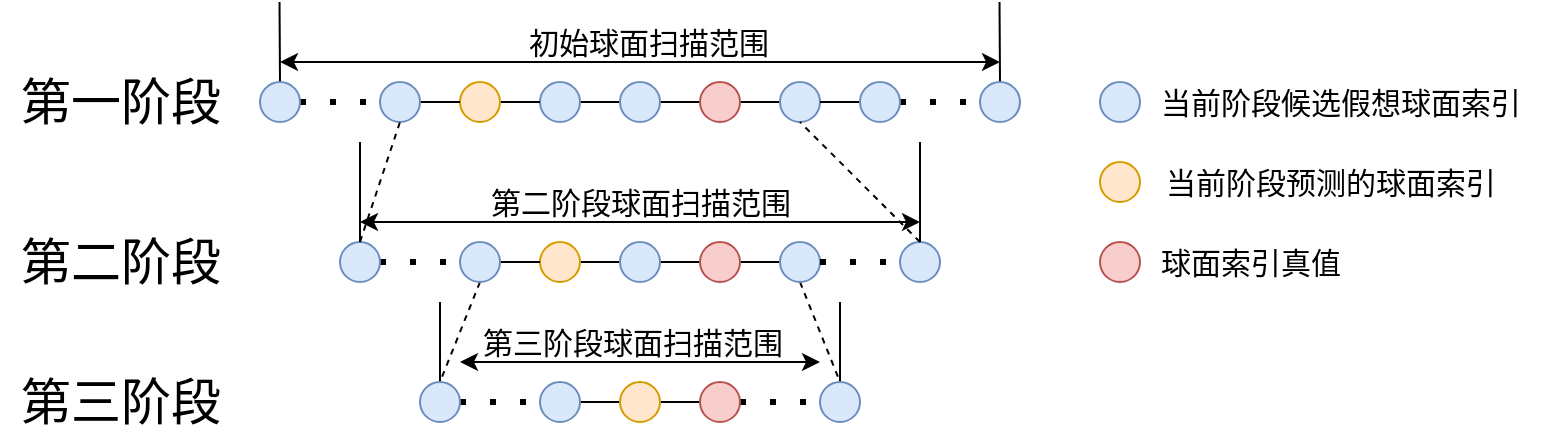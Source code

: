 <mxfile version="26.1.1">
  <diagram name="第 1 页" id="xKw_ferPTLOMs_nH6PUX">
    <mxGraphModel dx="1188" dy="658" grid="1" gridSize="10" guides="1" tooltips="1" connect="1" arrows="1" fold="1" page="1" pageScale="1" pageWidth="1600" pageHeight="900" math="0" shadow="0">
      <root>
        <mxCell id="0" />
        <mxCell id="1" parent="0" />
        <mxCell id="KQHxiMHUttc1xyP1ephu-7" style="edgeStyle=orthogonalEdgeStyle;rounded=0;orthogonalLoop=1;jettySize=auto;html=1;entryX=0;entryY=0.5;entryDx=0;entryDy=0;endArrow=none;startFill=0;" edge="1" parent="1" source="KQHxiMHUttc1xyP1ephu-3" target="KQHxiMHUttc1xyP1ephu-4">
          <mxGeometry relative="1" as="geometry" />
        </mxCell>
        <mxCell id="KQHxiMHUttc1xyP1ephu-3" value="" style="ellipse;whiteSpace=wrap;html=1;aspect=fixed;fillColor=#dae8fc;strokeColor=#6c8ebf;" vertex="1" parent="1">
          <mxGeometry x="350" y="70" width="20" height="20" as="geometry" />
        </mxCell>
        <mxCell id="KQHxiMHUttc1xyP1ephu-9" style="edgeStyle=orthogonalEdgeStyle;shape=connector;rounded=0;orthogonalLoop=1;jettySize=auto;html=1;exitX=1;exitY=0.5;exitDx=0;exitDy=0;entryX=0;entryY=0.5;entryDx=0;entryDy=0;strokeColor=default;align=center;verticalAlign=middle;fontFamily=Helvetica;fontSize=12;fontColor=default;labelBackgroundColor=default;startFill=0;endArrow=none;" edge="1" parent="1" source="KQHxiMHUttc1xyP1ephu-4" target="KQHxiMHUttc1xyP1ephu-8">
          <mxGeometry relative="1" as="geometry" />
        </mxCell>
        <mxCell id="KQHxiMHUttc1xyP1ephu-4" value="" style="ellipse;whiteSpace=wrap;html=1;aspect=fixed;fillColor=#dae8fc;strokeColor=#6c8ebf;" vertex="1" parent="1">
          <mxGeometry x="390" y="70" width="20" height="20" as="geometry" />
        </mxCell>
        <mxCell id="KQHxiMHUttc1xyP1ephu-16" style="edgeStyle=orthogonalEdgeStyle;shape=connector;rounded=0;orthogonalLoop=1;jettySize=auto;html=1;entryX=0;entryY=0.5;entryDx=0;entryDy=0;strokeColor=default;align=center;verticalAlign=middle;fontFamily=Helvetica;fontSize=12;fontColor=default;labelBackgroundColor=default;startFill=0;endArrow=none;" edge="1" parent="1" source="KQHxiMHUttc1xyP1ephu-8" target="KQHxiMHUttc1xyP1ephu-15">
          <mxGeometry relative="1" as="geometry" />
        </mxCell>
        <mxCell id="KQHxiMHUttc1xyP1ephu-8" value="" style="ellipse;whiteSpace=wrap;html=1;aspect=fixed;strokeColor=#b85450;align=center;verticalAlign=middle;fontFamily=Helvetica;fontSize=12;fillColor=#f8cecc;" vertex="1" parent="1">
          <mxGeometry x="430" y="70" width="20" height="20" as="geometry" />
        </mxCell>
        <mxCell id="KQHxiMHUttc1xyP1ephu-11" style="edgeStyle=orthogonalEdgeStyle;shape=connector;rounded=0;orthogonalLoop=1;jettySize=auto;html=1;entryX=0;entryY=0.5;entryDx=0;entryDy=0;strokeColor=default;align=center;verticalAlign=middle;fontFamily=Helvetica;fontSize=12;fontColor=default;labelBackgroundColor=default;startFill=0;endArrow=none;" edge="1" parent="1" source="KQHxiMHUttc1xyP1ephu-10" target="KQHxiMHUttc1xyP1ephu-3">
          <mxGeometry relative="1" as="geometry" />
        </mxCell>
        <mxCell id="KQHxiMHUttc1xyP1ephu-10" value="" style="ellipse;whiteSpace=wrap;html=1;aspect=fixed;fillColor=#ffe6cc;strokeColor=#d79b00;" vertex="1" parent="1">
          <mxGeometry x="310" y="70" width="20" height="20" as="geometry" />
        </mxCell>
        <mxCell id="KQHxiMHUttc1xyP1ephu-14" style="edgeStyle=orthogonalEdgeStyle;shape=connector;rounded=0;orthogonalLoop=1;jettySize=auto;html=1;entryX=0;entryY=0.5;entryDx=0;entryDy=0;strokeColor=default;align=center;verticalAlign=middle;fontFamily=Helvetica;fontSize=12;fontColor=default;labelBackgroundColor=default;startFill=0;endArrow=none;dashed=1;dashPattern=1 4;fontStyle=0;strokeWidth=3;" edge="1" parent="1" source="KQHxiMHUttc1xyP1ephu-13" target="KQHxiMHUttc1xyP1ephu-26">
          <mxGeometry relative="1" as="geometry" />
        </mxCell>
        <mxCell id="KQHxiMHUttc1xyP1ephu-59" style="shape=connector;rounded=0;orthogonalLoop=1;jettySize=auto;html=1;exitX=0.5;exitY=0;exitDx=0;exitDy=0;strokeColor=default;align=center;verticalAlign=middle;fontFamily=Helvetica;fontSize=12;fontColor=default;labelBackgroundColor=default;startFill=0;endArrow=none;" edge="1" parent="1" source="KQHxiMHUttc1xyP1ephu-13">
          <mxGeometry relative="1" as="geometry">
            <mxPoint x="219.759" y="30" as="targetPoint" />
          </mxGeometry>
        </mxCell>
        <mxCell id="KQHxiMHUttc1xyP1ephu-13" value="" style="ellipse;whiteSpace=wrap;html=1;aspect=fixed;fillColor=#dae8fc;strokeColor=#6c8ebf;" vertex="1" parent="1">
          <mxGeometry x="210" y="70" width="20" height="20" as="geometry" />
        </mxCell>
        <mxCell id="KQHxiMHUttc1xyP1ephu-15" value="" style="ellipse;whiteSpace=wrap;html=1;aspect=fixed;strokeColor=#6c8ebf;align=center;verticalAlign=middle;fontFamily=Helvetica;fontSize=12;fontColor=default;fillColor=#dae8fc;" vertex="1" parent="1">
          <mxGeometry x="470" y="70" width="20" height="20" as="geometry" />
        </mxCell>
        <mxCell id="KQHxiMHUttc1xyP1ephu-17" style="edgeStyle=orthogonalEdgeStyle;shape=connector;rounded=0;orthogonalLoop=1;jettySize=auto;html=1;entryX=0;entryY=0.5;entryDx=0;entryDy=0;strokeColor=default;align=center;verticalAlign=middle;fontFamily=Helvetica;fontSize=12;fontColor=default;labelBackgroundColor=default;startFill=0;endArrow=none;exitX=1;exitY=0.5;exitDx=0;exitDy=0;" edge="1" parent="1" source="KQHxiMHUttc1xyP1ephu-15" target="KQHxiMHUttc1xyP1ephu-18">
          <mxGeometry relative="1" as="geometry">
            <mxPoint x="460" y="90" as="sourcePoint" />
            <mxPoint x="480" y="90" as="targetPoint" />
          </mxGeometry>
        </mxCell>
        <mxCell id="KQHxiMHUttc1xyP1ephu-20" style="edgeStyle=orthogonalEdgeStyle;shape=connector;rounded=0;orthogonalLoop=1;jettySize=auto;html=1;exitX=1;exitY=0.5;exitDx=0;exitDy=0;entryX=0;entryY=0.5;entryDx=0;entryDy=0;strokeColor=default;align=center;verticalAlign=middle;fontFamily=Helvetica;fontSize=12;fontColor=default;labelBackgroundColor=default;startFill=0;endArrow=none;dashed=1;dashPattern=1 4;strokeWidth=3;" edge="1" parent="1" source="KQHxiMHUttc1xyP1ephu-18" target="KQHxiMHUttc1xyP1ephu-19">
          <mxGeometry relative="1" as="geometry" />
        </mxCell>
        <mxCell id="KQHxiMHUttc1xyP1ephu-18" value="" style="ellipse;whiteSpace=wrap;html=1;aspect=fixed;strokeColor=#6c8ebf;align=center;verticalAlign=middle;fontFamily=Helvetica;fontSize=12;fontColor=default;fillColor=#dae8fc;" vertex="1" parent="1">
          <mxGeometry x="510" y="70" width="20" height="20" as="geometry" />
        </mxCell>
        <mxCell id="KQHxiMHUttc1xyP1ephu-60" style="shape=connector;rounded=0;orthogonalLoop=1;jettySize=auto;html=1;exitX=0.5;exitY=0;exitDx=0;exitDy=0;strokeColor=default;align=center;verticalAlign=middle;fontFamily=Helvetica;fontSize=12;fontColor=default;labelBackgroundColor=default;startFill=0;endArrow=none;" edge="1" parent="1" source="KQHxiMHUttc1xyP1ephu-19">
          <mxGeometry relative="1" as="geometry">
            <mxPoint x="579.759" y="30" as="targetPoint" />
          </mxGeometry>
        </mxCell>
        <mxCell id="KQHxiMHUttc1xyP1ephu-19" value="" style="ellipse;whiteSpace=wrap;html=1;aspect=fixed;strokeColor=#6c8ebf;align=center;verticalAlign=middle;fontFamily=Helvetica;fontSize=12;fontColor=default;fillColor=#dae8fc;" vertex="1" parent="1">
          <mxGeometry x="570" y="70" width="20" height="20" as="geometry" />
        </mxCell>
        <mxCell id="KQHxiMHUttc1xyP1ephu-24" value="第一阶段" style="text;html=1;align=center;verticalAlign=middle;resizable=0;points=[];autosize=1;strokeColor=none;fillColor=none;fontFamily=Times New Roman;fontSize=25;fontColor=default;" vertex="1" parent="1">
          <mxGeometry x="80" y="60" width="120" height="40" as="geometry" />
        </mxCell>
        <mxCell id="KQHxiMHUttc1xyP1ephu-28" style="edgeStyle=orthogonalEdgeStyle;shape=connector;rounded=0;orthogonalLoop=1;jettySize=auto;html=1;exitX=1;exitY=0.5;exitDx=0;exitDy=0;entryX=0;entryY=0.5;entryDx=0;entryDy=0;strokeColor=default;align=center;verticalAlign=middle;fontFamily=Helvetica;fontSize=12;fontColor=default;labelBackgroundColor=default;startFill=0;endArrow=none;" edge="1" parent="1" source="KQHxiMHUttc1xyP1ephu-26" target="KQHxiMHUttc1xyP1ephu-10">
          <mxGeometry relative="1" as="geometry" />
        </mxCell>
        <mxCell id="KQHxiMHUttc1xyP1ephu-26" value="" style="ellipse;whiteSpace=wrap;html=1;aspect=fixed;fillColor=#dae8fc;strokeColor=#6c8ebf;" vertex="1" parent="1">
          <mxGeometry x="270" y="70" width="20" height="20" as="geometry" />
        </mxCell>
        <mxCell id="KQHxiMHUttc1xyP1ephu-30" value="第二阶段" style="text;html=1;align=center;verticalAlign=middle;resizable=0;points=[];autosize=1;strokeColor=none;fillColor=none;fontFamily=Times New Roman;fontSize=25;fontColor=default;" vertex="1" parent="1">
          <mxGeometry x="80" y="140" width="120" height="40" as="geometry" />
        </mxCell>
        <mxCell id="KQHxiMHUttc1xyP1ephu-31" style="rounded=0;orthogonalLoop=1;jettySize=auto;html=1;entryX=0;entryY=0.5;entryDx=0;entryDy=0;endArrow=none;startFill=0;" edge="1" parent="1" source="KQHxiMHUttc1xyP1ephu-32" target="KQHxiMHUttc1xyP1ephu-34">
          <mxGeometry relative="1" as="geometry" />
        </mxCell>
        <mxCell id="KQHxiMHUttc1xyP1ephu-32" value="" style="ellipse;whiteSpace=wrap;html=1;aspect=fixed;fillColor=#ffe6cc;strokeColor=#d79b00;" vertex="1" parent="1">
          <mxGeometry x="350" y="150" width="20" height="20" as="geometry" />
        </mxCell>
        <mxCell id="KQHxiMHUttc1xyP1ephu-33" style="shape=connector;rounded=0;orthogonalLoop=1;jettySize=auto;html=1;entryX=0;entryY=0.5;entryDx=0;entryDy=0;strokeColor=default;align=center;verticalAlign=middle;fontFamily=Helvetica;fontSize=12;fontColor=default;labelBackgroundColor=default;startFill=0;endArrow=none;" edge="1" parent="1" source="KQHxiMHUttc1xyP1ephu-34" target="KQHxiMHUttc1xyP1ephu-36">
          <mxGeometry relative="1" as="geometry" />
        </mxCell>
        <mxCell id="KQHxiMHUttc1xyP1ephu-34" value="" style="ellipse;whiteSpace=wrap;html=1;aspect=fixed;fillColor=#dae8fc;strokeColor=#6c8ebf;" vertex="1" parent="1">
          <mxGeometry x="390" y="150" width="20" height="20" as="geometry" />
        </mxCell>
        <mxCell id="KQHxiMHUttc1xyP1ephu-35" style="shape=connector;rounded=0;orthogonalLoop=1;jettySize=auto;html=1;entryX=0;entryY=0.5;entryDx=0;entryDy=0;strokeColor=default;align=center;verticalAlign=middle;fontFamily=Helvetica;fontSize=12;fontColor=default;labelBackgroundColor=default;startFill=0;endArrow=none;" edge="1" parent="1" source="KQHxiMHUttc1xyP1ephu-36" target="KQHxiMHUttc1xyP1ephu-41">
          <mxGeometry relative="1" as="geometry" />
        </mxCell>
        <mxCell id="KQHxiMHUttc1xyP1ephu-36" value="" style="ellipse;whiteSpace=wrap;html=1;aspect=fixed;strokeColor=#b85450;align=center;verticalAlign=middle;fontFamily=Helvetica;fontSize=12;fillColor=#f8cecc;" vertex="1" parent="1">
          <mxGeometry x="430" y="150" width="20" height="20" as="geometry" />
        </mxCell>
        <mxCell id="KQHxiMHUttc1xyP1ephu-37" style="shape=connector;rounded=0;orthogonalLoop=1;jettySize=auto;html=1;strokeColor=default;align=center;verticalAlign=middle;fontFamily=Helvetica;fontSize=12;fontColor=default;labelBackgroundColor=default;startFill=0;endArrow=none;exitX=1;exitY=0.5;exitDx=0;exitDy=0;entryX=0;entryY=0.5;entryDx=0;entryDy=0;" edge="1" parent="1" source="KQHxiMHUttc1xyP1ephu-38" target="KQHxiMHUttc1xyP1ephu-32">
          <mxGeometry relative="1" as="geometry">
            <mxPoint x="350" y="180" as="targetPoint" />
          </mxGeometry>
        </mxCell>
        <mxCell id="KQHxiMHUttc1xyP1ephu-78" style="edgeStyle=none;shape=connector;rounded=0;orthogonalLoop=1;jettySize=auto;html=1;exitX=0.5;exitY=1;exitDx=0;exitDy=0;entryX=0.5;entryY=0;entryDx=0;entryDy=0;strokeColor=default;align=center;verticalAlign=middle;fontFamily=Helvetica;fontSize=12;fontColor=default;labelBackgroundColor=default;startFill=0;endArrow=none;dashed=1;" edge="1" parent="1" source="KQHxiMHUttc1xyP1ephu-38" target="KQHxiMHUttc1xyP1ephu-64">
          <mxGeometry relative="1" as="geometry" />
        </mxCell>
        <mxCell id="KQHxiMHUttc1xyP1ephu-38" value="" style="ellipse;whiteSpace=wrap;html=1;aspect=fixed;fillColor=#dae8fc;strokeColor=#6c8ebf;" vertex="1" parent="1">
          <mxGeometry x="310" y="150" width="20" height="20" as="geometry" />
        </mxCell>
        <mxCell id="KQHxiMHUttc1xyP1ephu-79" style="edgeStyle=none;shape=connector;rounded=0;orthogonalLoop=1;jettySize=auto;html=1;exitX=0.5;exitY=1;exitDx=0;exitDy=0;entryX=0.5;entryY=0;entryDx=0;entryDy=0;strokeColor=default;align=center;verticalAlign=middle;fontFamily=Helvetica;fontSize=12;fontColor=default;labelBackgroundColor=default;startFill=0;endArrow=none;dashed=1;" edge="1" parent="1" source="KQHxiMHUttc1xyP1ephu-41" target="KQHxiMHUttc1xyP1ephu-71">
          <mxGeometry relative="1" as="geometry" />
        </mxCell>
        <mxCell id="KQHxiMHUttc1xyP1ephu-41" value="" style="ellipse;whiteSpace=wrap;html=1;aspect=fixed;strokeColor=#6c8ebf;align=center;verticalAlign=middle;fontFamily=Helvetica;fontSize=12;fillColor=#dae8fc;" vertex="1" parent="1">
          <mxGeometry x="470" y="150" width="20" height="20" as="geometry" />
        </mxCell>
        <mxCell id="KQHxiMHUttc1xyP1ephu-42" style="edgeStyle=orthogonalEdgeStyle;shape=connector;rounded=0;orthogonalLoop=1;jettySize=auto;html=1;entryX=0;entryY=0.5;entryDx=0;entryDy=0;strokeColor=default;align=center;verticalAlign=middle;fontFamily=Helvetica;fontSize=12;fontColor=default;labelBackgroundColor=default;startFill=0;endArrow=none;exitX=1;exitY=0.5;exitDx=0;exitDy=0;dashed=1;dashPattern=1 4;strokeWidth=3;" edge="1" parent="1" source="KQHxiMHUttc1xyP1ephu-41" target="KQHxiMHUttc1xyP1ephu-44">
          <mxGeometry relative="1" as="geometry">
            <mxPoint x="460" y="170" as="sourcePoint" />
            <mxPoint x="480" y="170" as="targetPoint" />
          </mxGeometry>
        </mxCell>
        <mxCell id="KQHxiMHUttc1xyP1ephu-44" value="" style="ellipse;whiteSpace=wrap;html=1;aspect=fixed;strokeColor=#6c8ebf;align=center;verticalAlign=middle;fontFamily=Helvetica;fontSize=12;fillColor=#dae8fc;" vertex="1" parent="1">
          <mxGeometry x="530" y="150" width="20" height="20" as="geometry" />
        </mxCell>
        <mxCell id="KQHxiMHUttc1xyP1ephu-46" style="edgeStyle=orthogonalEdgeStyle;shape=connector;rounded=0;orthogonalLoop=1;jettySize=auto;html=1;exitX=1;exitY=0.5;exitDx=0;exitDy=0;entryX=0;entryY=0.5;entryDx=0;entryDy=0;strokeColor=default;align=center;verticalAlign=middle;fontFamily=Helvetica;fontSize=12;fontColor=default;labelBackgroundColor=default;startFill=0;endArrow=none;dashed=1;dashPattern=1 4;strokeWidth=3;" edge="1" parent="1" source="KQHxiMHUttc1xyP1ephu-48" target="KQHxiMHUttc1xyP1ephu-38">
          <mxGeometry relative="1" as="geometry">
            <mxPoint x="290" y="160" as="sourcePoint" />
          </mxGeometry>
        </mxCell>
        <mxCell id="KQHxiMHUttc1xyP1ephu-48" value="" style="ellipse;whiteSpace=wrap;html=1;aspect=fixed;fillColor=#dae8fc;strokeColor=#6c8ebf;" vertex="1" parent="1">
          <mxGeometry x="250" y="150" width="20" height="20" as="geometry" />
        </mxCell>
        <mxCell id="KQHxiMHUttc1xyP1ephu-53" value="" style="endArrow=none;dashed=1;html=1;strokeWidth=1;rounded=0;strokeColor=default;align=center;verticalAlign=middle;fontFamily=Helvetica;fontSize=12;fontColor=default;labelBackgroundColor=default;entryX=0.5;entryY=1;entryDx=0;entryDy=0;exitX=0.5;exitY=0;exitDx=0;exitDy=0;" edge="1" parent="1" source="KQHxiMHUttc1xyP1ephu-48" target="KQHxiMHUttc1xyP1ephu-26">
          <mxGeometry width="50" height="50" relative="1" as="geometry">
            <mxPoint x="230" y="180" as="sourcePoint" />
            <mxPoint x="260" y="100" as="targetPoint" />
          </mxGeometry>
        </mxCell>
        <mxCell id="KQHxiMHUttc1xyP1ephu-54" value="" style="endArrow=none;dashed=1;html=1;strokeWidth=1;rounded=0;strokeColor=default;align=center;verticalAlign=middle;fontFamily=Helvetica;fontSize=12;fontColor=default;labelBackgroundColor=default;entryX=0.5;entryY=1;entryDx=0;entryDy=0;exitX=0.5;exitY=0;exitDx=0;exitDy=0;" edge="1" parent="1" source="KQHxiMHUttc1xyP1ephu-44" target="KQHxiMHUttc1xyP1ephu-15">
          <mxGeometry width="50" height="50" relative="1" as="geometry">
            <mxPoint x="490" y="216" as="sourcePoint" />
            <mxPoint x="510" y="90" as="targetPoint" />
          </mxGeometry>
        </mxCell>
        <mxCell id="KQHxiMHUttc1xyP1ephu-55" value="" style="endArrow=classic;startArrow=classic;html=1;rounded=0;strokeColor=default;align=center;verticalAlign=middle;fontFamily=Helvetica;fontSize=12;fontColor=default;labelBackgroundColor=default;" edge="1" parent="1">
          <mxGeometry width="50" height="50" relative="1" as="geometry">
            <mxPoint x="260" y="140" as="sourcePoint" />
            <mxPoint x="540" y="140" as="targetPoint" />
          </mxGeometry>
        </mxCell>
        <mxCell id="KQHxiMHUttc1xyP1ephu-56" value="第二阶段球面扫描范围" style="edgeLabel;html=1;align=center;verticalAlign=middle;resizable=0;points=[];strokeColor=#6c8ebf;fontFamily=Times New Roman;fontSize=15;fontColor=default;fillColor=#dae8fc;labelBackgroundColor=none;" vertex="1" connectable="0" parent="KQHxiMHUttc1xyP1ephu-55">
          <mxGeometry x="0.087" y="3" relative="1" as="geometry">
            <mxPoint x="-12" y="-7" as="offset" />
          </mxGeometry>
        </mxCell>
        <mxCell id="KQHxiMHUttc1xyP1ephu-57" value="" style="endArrow=none;html=1;rounded=0;strokeColor=default;align=center;verticalAlign=middle;fontFamily=Helvetica;fontSize=12;fontColor=default;labelBackgroundColor=default;exitX=0.5;exitY=0;exitDx=0;exitDy=0;" edge="1" parent="1" source="KQHxiMHUttc1xyP1ephu-48">
          <mxGeometry width="50" height="50" relative="1" as="geometry">
            <mxPoint x="190" y="150" as="sourcePoint" />
            <mxPoint x="260" y="100" as="targetPoint" />
          </mxGeometry>
        </mxCell>
        <mxCell id="KQHxiMHUttc1xyP1ephu-58" value="" style="endArrow=none;html=1;rounded=0;strokeColor=default;align=center;verticalAlign=middle;fontFamily=Helvetica;fontSize=12;fontColor=default;labelBackgroundColor=default;exitX=0.5;exitY=0;exitDx=0;exitDy=0;" edge="1" parent="1" source="KQHxiMHUttc1xyP1ephu-44">
          <mxGeometry width="50" height="50" relative="1" as="geometry">
            <mxPoint x="540" y="150" as="sourcePoint" />
            <mxPoint x="540" y="100" as="targetPoint" />
          </mxGeometry>
        </mxCell>
        <mxCell id="KQHxiMHUttc1xyP1ephu-61" value="" style="endArrow=classic;startArrow=classic;html=1;rounded=0;strokeColor=default;align=center;verticalAlign=middle;fontFamily=Helvetica;fontSize=12;fontColor=default;labelBackgroundColor=default;" edge="1" parent="1">
          <mxGeometry width="50" height="50" relative="1" as="geometry">
            <mxPoint x="220" y="60" as="sourcePoint" />
            <mxPoint x="580" y="60" as="targetPoint" />
          </mxGeometry>
        </mxCell>
        <mxCell id="KQHxiMHUttc1xyP1ephu-62" value="初始球面扫描范围" style="edgeLabel;html=1;align=center;verticalAlign=middle;resizable=0;points=[];strokeColor=#6c8ebf;fontFamily=Times New Roman;fontSize=15;fontColor=default;fillColor=#dae8fc;labelBackgroundColor=none;" vertex="1" connectable="0" parent="KQHxiMHUttc1xyP1ephu-61">
          <mxGeometry x="0.087" y="3" relative="1" as="geometry">
            <mxPoint x="-12" y="-7" as="offset" />
          </mxGeometry>
        </mxCell>
        <mxCell id="KQHxiMHUttc1xyP1ephu-67" style="edgeStyle=none;shape=connector;rounded=0;orthogonalLoop=1;jettySize=auto;html=1;exitX=1;exitY=0.5;exitDx=0;exitDy=0;entryX=0;entryY=0.5;entryDx=0;entryDy=0;strokeColor=default;align=center;verticalAlign=middle;fontFamily=Helvetica;fontSize=12;fontColor=default;labelBackgroundColor=default;startFill=0;endArrow=none;" edge="1" parent="1" source="KQHxiMHUttc1xyP1ephu-63" target="KQHxiMHUttc1xyP1ephu-66">
          <mxGeometry relative="1" as="geometry" />
        </mxCell>
        <mxCell id="KQHxiMHUttc1xyP1ephu-63" value="" style="ellipse;whiteSpace=wrap;html=1;aspect=fixed;fillColor=#dae8fc;strokeColor=#6c8ebf;" vertex="1" parent="1">
          <mxGeometry x="350" y="220" width="20" height="20" as="geometry" />
        </mxCell>
        <mxCell id="KQHxiMHUttc1xyP1ephu-65" style="shape=connector;rounded=0;orthogonalLoop=1;jettySize=auto;html=1;entryX=0;entryY=0.5;entryDx=0;entryDy=0;strokeColor=default;align=center;verticalAlign=middle;fontFamily=Helvetica;fontSize=12;fontColor=default;labelBackgroundColor=default;startFill=0;endArrow=none;strokeWidth=3;dashed=1;dashPattern=1 4;" edge="1" parent="1" source="KQHxiMHUttc1xyP1ephu-64" target="KQHxiMHUttc1xyP1ephu-63">
          <mxGeometry relative="1" as="geometry" />
        </mxCell>
        <mxCell id="KQHxiMHUttc1xyP1ephu-74" style="edgeStyle=none;shape=connector;rounded=0;orthogonalLoop=1;jettySize=auto;html=1;exitX=0.5;exitY=0;exitDx=0;exitDy=0;strokeColor=default;align=center;verticalAlign=middle;fontFamily=Helvetica;fontSize=12;fontColor=default;labelBackgroundColor=default;startFill=0;endArrow=none;" edge="1" parent="1" source="KQHxiMHUttc1xyP1ephu-64">
          <mxGeometry relative="1" as="geometry">
            <mxPoint x="300" y="180" as="targetPoint" />
          </mxGeometry>
        </mxCell>
        <mxCell id="KQHxiMHUttc1xyP1ephu-64" value="" style="ellipse;whiteSpace=wrap;html=1;aspect=fixed;fillColor=#dae8fc;strokeColor=#6c8ebf;" vertex="1" parent="1">
          <mxGeometry x="290" y="220" width="20" height="20" as="geometry" />
        </mxCell>
        <mxCell id="KQHxiMHUttc1xyP1ephu-69" style="edgeStyle=none;shape=connector;rounded=0;orthogonalLoop=1;jettySize=auto;html=1;exitX=1;exitY=0.5;exitDx=0;exitDy=0;entryX=0;entryY=0.5;entryDx=0;entryDy=0;strokeColor=default;align=center;verticalAlign=middle;fontFamily=Helvetica;fontSize=12;fontColor=default;labelBackgroundColor=default;startFill=0;endArrow=none;" edge="1" parent="1" source="KQHxiMHUttc1xyP1ephu-66" target="KQHxiMHUttc1xyP1ephu-68">
          <mxGeometry relative="1" as="geometry" />
        </mxCell>
        <mxCell id="KQHxiMHUttc1xyP1ephu-66" value="" style="ellipse;whiteSpace=wrap;html=1;aspect=fixed;fillColor=#ffe6cc;strokeColor=#d79b00;" vertex="1" parent="1">
          <mxGeometry x="390" y="220" width="20" height="20" as="geometry" />
        </mxCell>
        <mxCell id="KQHxiMHUttc1xyP1ephu-72" style="edgeStyle=none;shape=connector;rounded=0;orthogonalLoop=1;jettySize=auto;html=1;exitX=1;exitY=0.5;exitDx=0;exitDy=0;entryX=0;entryY=0.5;entryDx=0;entryDy=0;strokeColor=default;align=center;verticalAlign=middle;fontFamily=Helvetica;fontSize=12;fontColor=default;labelBackgroundColor=default;startFill=0;endArrow=none;strokeWidth=3;dashed=1;dashPattern=1 4;" edge="1" parent="1" source="KQHxiMHUttc1xyP1ephu-68" target="KQHxiMHUttc1xyP1ephu-71">
          <mxGeometry relative="1" as="geometry" />
        </mxCell>
        <mxCell id="KQHxiMHUttc1xyP1ephu-68" value="" style="ellipse;whiteSpace=wrap;html=1;aspect=fixed;strokeColor=#b85450;align=center;verticalAlign=middle;fontFamily=Helvetica;fontSize=12;fillColor=#f8cecc;" vertex="1" parent="1">
          <mxGeometry x="430" y="220" width="20" height="20" as="geometry" />
        </mxCell>
        <mxCell id="KQHxiMHUttc1xyP1ephu-75" style="edgeStyle=none;shape=connector;rounded=0;orthogonalLoop=1;jettySize=auto;html=1;exitX=0.5;exitY=0;exitDx=0;exitDy=0;strokeColor=default;align=center;verticalAlign=middle;fontFamily=Helvetica;fontSize=12;fontColor=default;labelBackgroundColor=default;startFill=0;endArrow=none;" edge="1" parent="1" source="KQHxiMHUttc1xyP1ephu-71">
          <mxGeometry relative="1" as="geometry">
            <mxPoint x="500" y="180" as="targetPoint" />
          </mxGeometry>
        </mxCell>
        <mxCell id="KQHxiMHUttc1xyP1ephu-71" value="" style="ellipse;whiteSpace=wrap;html=1;aspect=fixed;fillColor=#dae8fc;strokeColor=#6c8ebf;" vertex="1" parent="1">
          <mxGeometry x="490" y="220" width="20" height="20" as="geometry" />
        </mxCell>
        <mxCell id="KQHxiMHUttc1xyP1ephu-76" value="" style="endArrow=classic;startArrow=classic;html=1;rounded=0;strokeColor=default;align=center;verticalAlign=middle;fontFamily=Helvetica;fontSize=12;fontColor=default;labelBackgroundColor=default;" edge="1" parent="1">
          <mxGeometry width="50" height="50" relative="1" as="geometry">
            <mxPoint x="310" y="210" as="sourcePoint" />
            <mxPoint x="490" y="210" as="targetPoint" />
          </mxGeometry>
        </mxCell>
        <mxCell id="KQHxiMHUttc1xyP1ephu-77" value="第三阶段球面扫描范围" style="edgeLabel;html=1;align=center;verticalAlign=middle;resizable=0;points=[];strokeColor=#6c8ebf;fontFamily=Times New Roman;fontSize=15;fontColor=default;fillColor=#dae8fc;labelBackgroundColor=none;" vertex="1" connectable="0" parent="KQHxiMHUttc1xyP1ephu-76">
          <mxGeometry x="0.087" y="3" relative="1" as="geometry">
            <mxPoint x="-12" y="-7" as="offset" />
          </mxGeometry>
        </mxCell>
        <mxCell id="KQHxiMHUttc1xyP1ephu-80" value="第三阶段" style="text;html=1;align=center;verticalAlign=middle;resizable=0;points=[];autosize=1;strokeColor=none;fillColor=none;fontFamily=Times New Roman;fontSize=25;fontColor=default;" vertex="1" parent="1">
          <mxGeometry x="80" y="210" width="120" height="40" as="geometry" />
        </mxCell>
        <mxCell id="KQHxiMHUttc1xyP1ephu-81" value="" style="ellipse;whiteSpace=wrap;html=1;aspect=fixed;strokeColor=#6c8ebf;align=center;verticalAlign=middle;fontFamily=Helvetica;fontSize=12;fontColor=default;fillColor=#dae8fc;" vertex="1" parent="1">
          <mxGeometry x="630" y="70" width="20" height="20" as="geometry" />
        </mxCell>
        <mxCell id="KQHxiMHUttc1xyP1ephu-82" value="当前阶段候选假想球面索引" style="text;html=1;align=center;verticalAlign=middle;resizable=0;points=[];autosize=1;strokeColor=none;fillColor=none;fontFamily=Helvetica;fontSize=15;fontColor=default;labelBackgroundColor=default;" vertex="1" parent="1">
          <mxGeometry x="650" y="65" width="200" height="30" as="geometry" />
        </mxCell>
        <mxCell id="KQHxiMHUttc1xyP1ephu-83" value="" style="ellipse;whiteSpace=wrap;html=1;aspect=fixed;strokeColor=#d79b00;align=center;verticalAlign=middle;fontFamily=Helvetica;fontSize=12;fillColor=#ffe6cc;" vertex="1" parent="1">
          <mxGeometry x="630" y="110" width="20" height="20" as="geometry" />
        </mxCell>
        <mxCell id="KQHxiMHUttc1xyP1ephu-84" value="当前阶段预测的球面索引" style="text;html=1;align=center;verticalAlign=middle;resizable=0;points=[];autosize=1;strokeColor=none;fillColor=none;fontFamily=Helvetica;fontSize=15;fontColor=default;labelBackgroundColor=default;" vertex="1" parent="1">
          <mxGeometry x="650" y="105" width="190" height="30" as="geometry" />
        </mxCell>
        <mxCell id="KQHxiMHUttc1xyP1ephu-85" value="" style="ellipse;whiteSpace=wrap;html=1;aspect=fixed;strokeColor=#b85450;align=center;verticalAlign=middle;fontFamily=Helvetica;fontSize=12;fillColor=#f8cecc;" vertex="1" parent="1">
          <mxGeometry x="630" y="150" width="20" height="20" as="geometry" />
        </mxCell>
        <mxCell id="KQHxiMHUttc1xyP1ephu-86" value="球面索引真值" style="text;html=1;align=center;verticalAlign=middle;resizable=0;points=[];autosize=1;strokeColor=none;fillColor=none;fontFamily=Helvetica;fontSize=15;fontColor=default;labelBackgroundColor=default;" vertex="1" parent="1">
          <mxGeometry x="650" y="145" width="110" height="30" as="geometry" />
        </mxCell>
      </root>
    </mxGraphModel>
  </diagram>
</mxfile>
